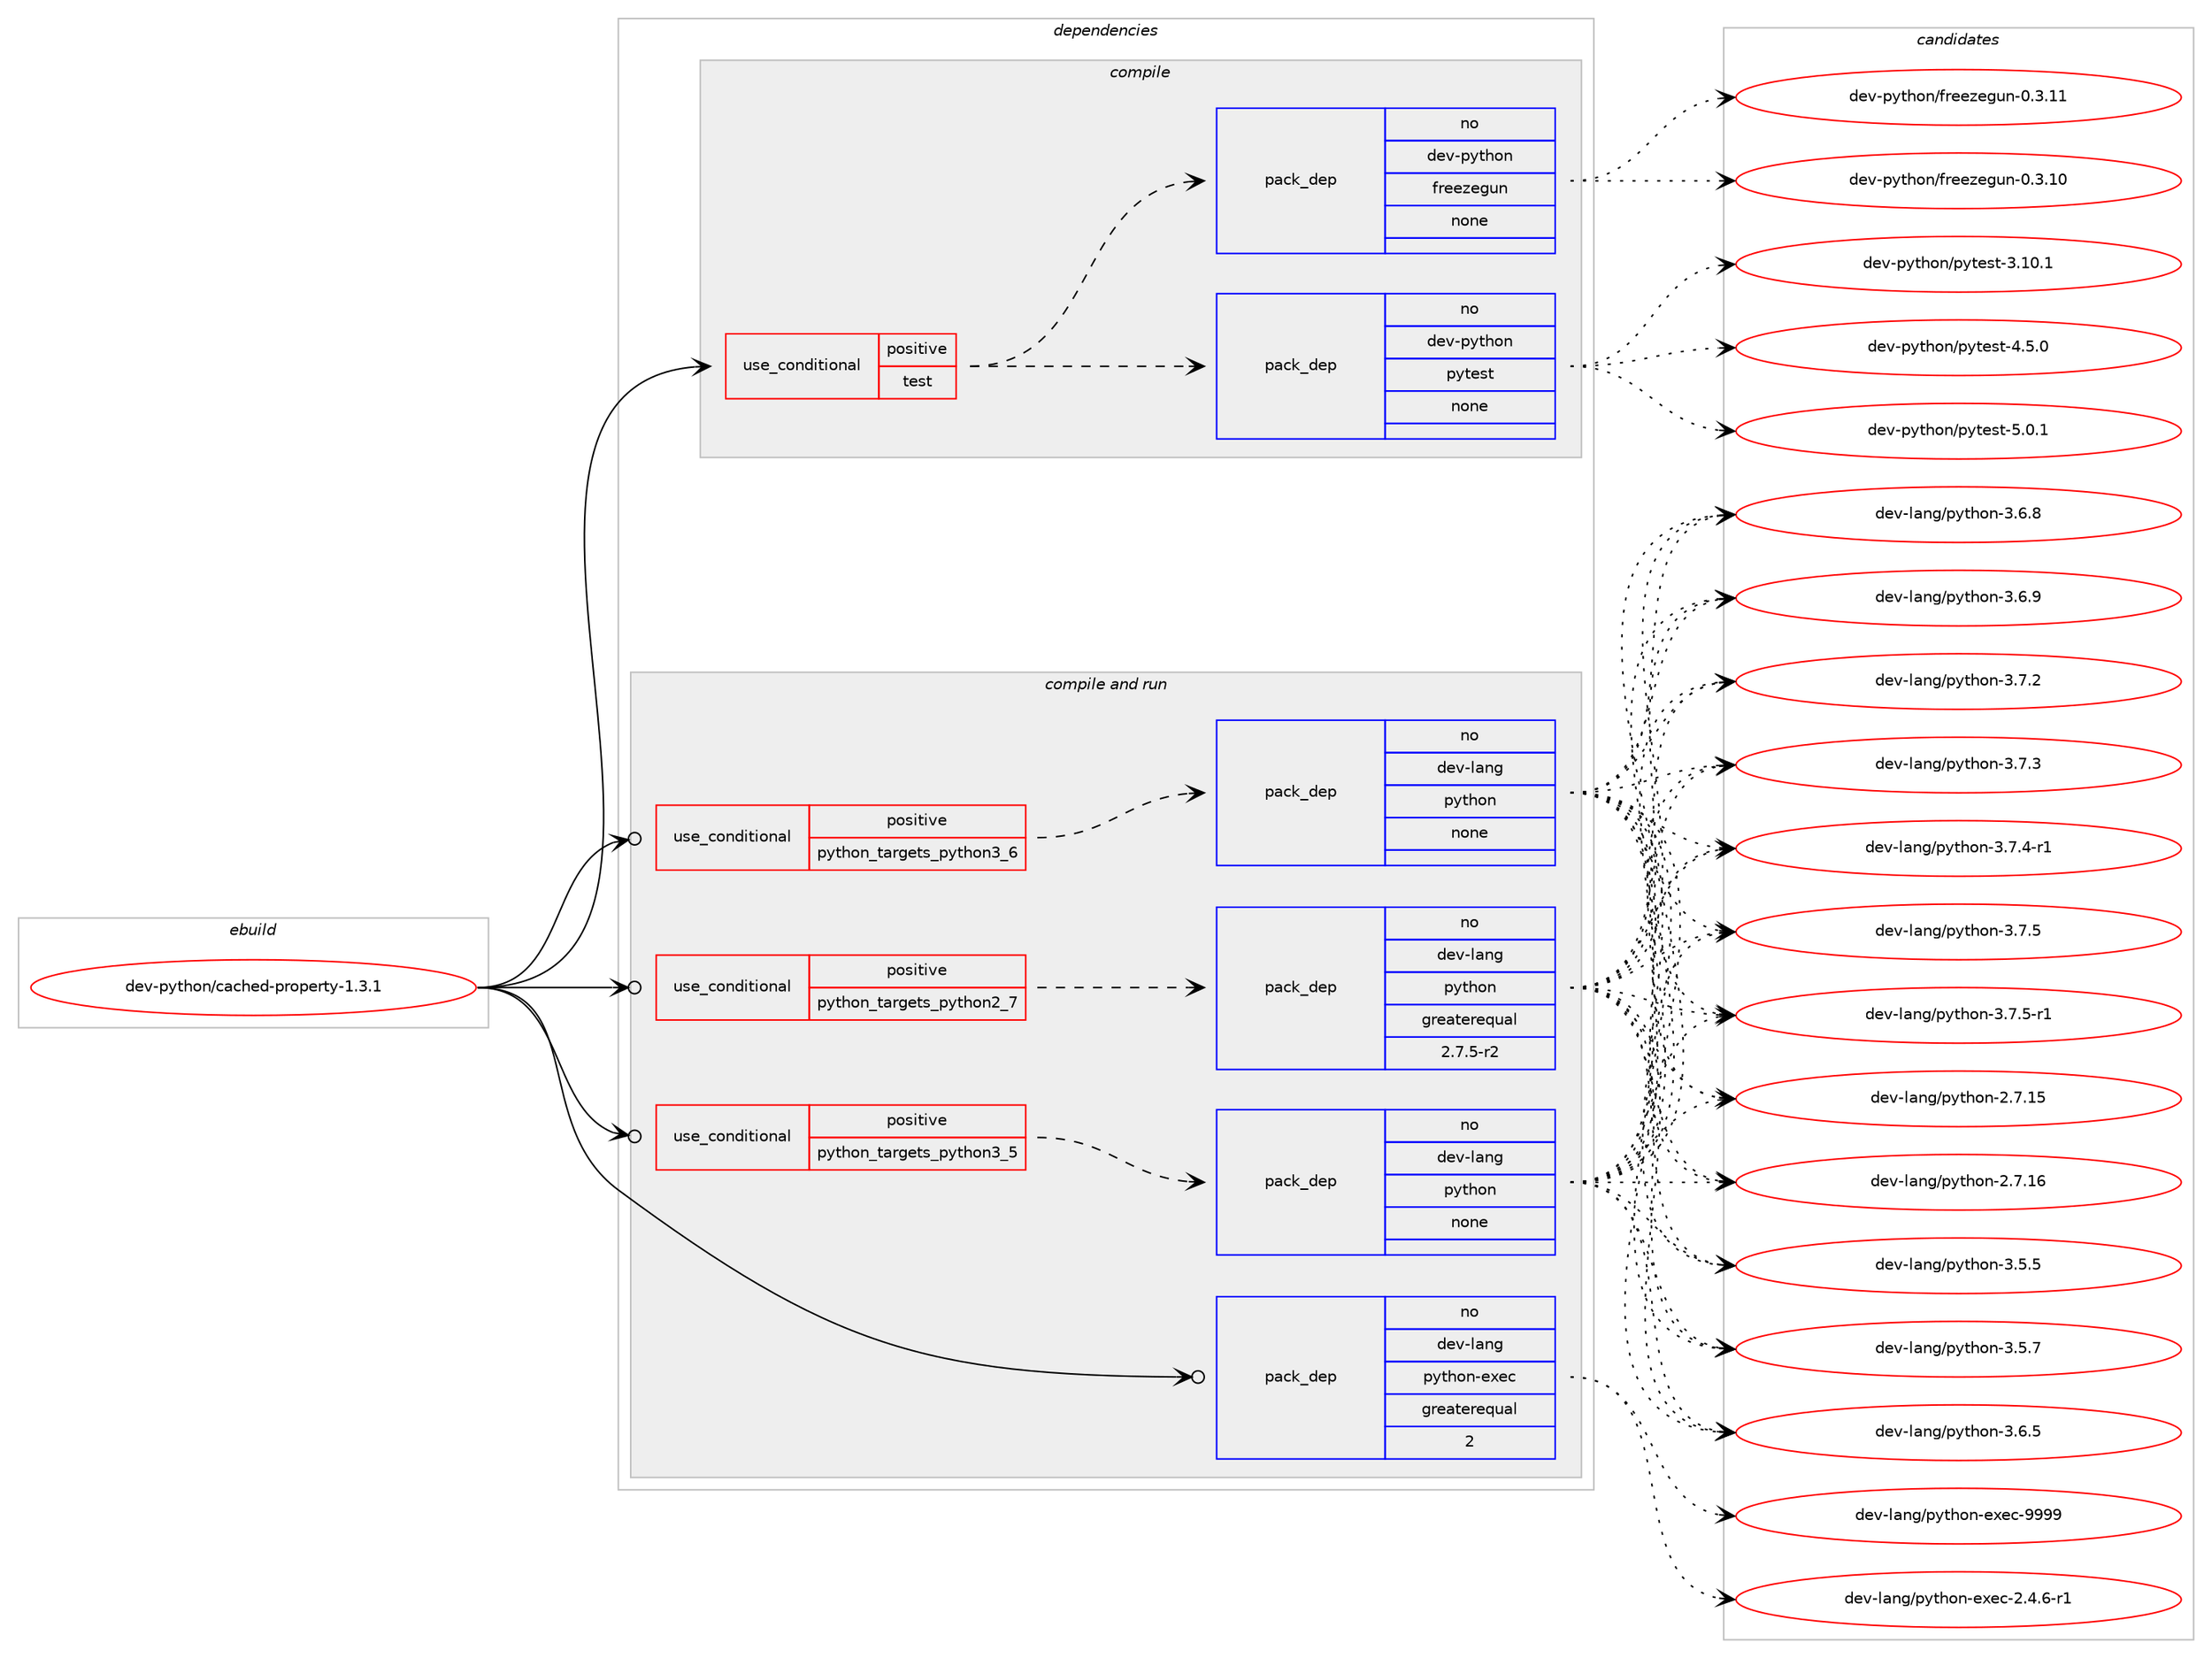 digraph prolog {

# *************
# Graph options
# *************

newrank=true;
concentrate=true;
compound=true;
graph [rankdir=LR,fontname=Helvetica,fontsize=10,ranksep=1.5];#, ranksep=2.5, nodesep=0.2];
edge  [arrowhead=vee];
node  [fontname=Helvetica,fontsize=10];

# **********
# The ebuild
# **********

subgraph cluster_leftcol {
color=gray;
rank=same;
label=<<i>ebuild</i>>;
id [label="dev-python/cached-property-1.3.1", color=red, width=4, href="../dev-python/cached-property-1.3.1.svg"];
}

# ****************
# The dependencies
# ****************

subgraph cluster_midcol {
color=gray;
label=<<i>dependencies</i>>;
subgraph cluster_compile {
fillcolor="#eeeeee";
style=filled;
label=<<i>compile</i>>;
subgraph cond137175 {
dependency597782 [label=<<TABLE BORDER="0" CELLBORDER="1" CELLSPACING="0" CELLPADDING="4"><TR><TD ROWSPAN="3" CELLPADDING="10">use_conditional</TD></TR><TR><TD>positive</TD></TR><TR><TD>test</TD></TR></TABLE>>, shape=none, color=red];
subgraph pack448830 {
dependency597783 [label=<<TABLE BORDER="0" CELLBORDER="1" CELLSPACING="0" CELLPADDING="4" WIDTH="220"><TR><TD ROWSPAN="6" CELLPADDING="30">pack_dep</TD></TR><TR><TD WIDTH="110">no</TD></TR><TR><TD>dev-python</TD></TR><TR><TD>pytest</TD></TR><TR><TD>none</TD></TR><TR><TD></TD></TR></TABLE>>, shape=none, color=blue];
}
dependency597782:e -> dependency597783:w [weight=20,style="dashed",arrowhead="vee"];
subgraph pack448831 {
dependency597784 [label=<<TABLE BORDER="0" CELLBORDER="1" CELLSPACING="0" CELLPADDING="4" WIDTH="220"><TR><TD ROWSPAN="6" CELLPADDING="30">pack_dep</TD></TR><TR><TD WIDTH="110">no</TD></TR><TR><TD>dev-python</TD></TR><TR><TD>freezegun</TD></TR><TR><TD>none</TD></TR><TR><TD></TD></TR></TABLE>>, shape=none, color=blue];
}
dependency597782:e -> dependency597784:w [weight=20,style="dashed",arrowhead="vee"];
}
id:e -> dependency597782:w [weight=20,style="solid",arrowhead="vee"];
}
subgraph cluster_compileandrun {
fillcolor="#eeeeee";
style=filled;
label=<<i>compile and run</i>>;
subgraph cond137176 {
dependency597785 [label=<<TABLE BORDER="0" CELLBORDER="1" CELLSPACING="0" CELLPADDING="4"><TR><TD ROWSPAN="3" CELLPADDING="10">use_conditional</TD></TR><TR><TD>positive</TD></TR><TR><TD>python_targets_python2_7</TD></TR></TABLE>>, shape=none, color=red];
subgraph pack448832 {
dependency597786 [label=<<TABLE BORDER="0" CELLBORDER="1" CELLSPACING="0" CELLPADDING="4" WIDTH="220"><TR><TD ROWSPAN="6" CELLPADDING="30">pack_dep</TD></TR><TR><TD WIDTH="110">no</TD></TR><TR><TD>dev-lang</TD></TR><TR><TD>python</TD></TR><TR><TD>greaterequal</TD></TR><TR><TD>2.7.5-r2</TD></TR></TABLE>>, shape=none, color=blue];
}
dependency597785:e -> dependency597786:w [weight=20,style="dashed",arrowhead="vee"];
}
id:e -> dependency597785:w [weight=20,style="solid",arrowhead="odotvee"];
subgraph cond137177 {
dependency597787 [label=<<TABLE BORDER="0" CELLBORDER="1" CELLSPACING="0" CELLPADDING="4"><TR><TD ROWSPAN="3" CELLPADDING="10">use_conditional</TD></TR><TR><TD>positive</TD></TR><TR><TD>python_targets_python3_5</TD></TR></TABLE>>, shape=none, color=red];
subgraph pack448833 {
dependency597788 [label=<<TABLE BORDER="0" CELLBORDER="1" CELLSPACING="0" CELLPADDING="4" WIDTH="220"><TR><TD ROWSPAN="6" CELLPADDING="30">pack_dep</TD></TR><TR><TD WIDTH="110">no</TD></TR><TR><TD>dev-lang</TD></TR><TR><TD>python</TD></TR><TR><TD>none</TD></TR><TR><TD></TD></TR></TABLE>>, shape=none, color=blue];
}
dependency597787:e -> dependency597788:w [weight=20,style="dashed",arrowhead="vee"];
}
id:e -> dependency597787:w [weight=20,style="solid",arrowhead="odotvee"];
subgraph cond137178 {
dependency597789 [label=<<TABLE BORDER="0" CELLBORDER="1" CELLSPACING="0" CELLPADDING="4"><TR><TD ROWSPAN="3" CELLPADDING="10">use_conditional</TD></TR><TR><TD>positive</TD></TR><TR><TD>python_targets_python3_6</TD></TR></TABLE>>, shape=none, color=red];
subgraph pack448834 {
dependency597790 [label=<<TABLE BORDER="0" CELLBORDER="1" CELLSPACING="0" CELLPADDING="4" WIDTH="220"><TR><TD ROWSPAN="6" CELLPADDING="30">pack_dep</TD></TR><TR><TD WIDTH="110">no</TD></TR><TR><TD>dev-lang</TD></TR><TR><TD>python</TD></TR><TR><TD>none</TD></TR><TR><TD></TD></TR></TABLE>>, shape=none, color=blue];
}
dependency597789:e -> dependency597790:w [weight=20,style="dashed",arrowhead="vee"];
}
id:e -> dependency597789:w [weight=20,style="solid",arrowhead="odotvee"];
subgraph pack448835 {
dependency597791 [label=<<TABLE BORDER="0" CELLBORDER="1" CELLSPACING="0" CELLPADDING="4" WIDTH="220"><TR><TD ROWSPAN="6" CELLPADDING="30">pack_dep</TD></TR><TR><TD WIDTH="110">no</TD></TR><TR><TD>dev-lang</TD></TR><TR><TD>python-exec</TD></TR><TR><TD>greaterequal</TD></TR><TR><TD>2</TD></TR></TABLE>>, shape=none, color=blue];
}
id:e -> dependency597791:w [weight=20,style="solid",arrowhead="odotvee"];
}
subgraph cluster_run {
fillcolor="#eeeeee";
style=filled;
label=<<i>run</i>>;
}
}

# **************
# The candidates
# **************

subgraph cluster_choices {
rank=same;
color=gray;
label=<<i>candidates</i>>;

subgraph choice448830 {
color=black;
nodesep=1;
choice100101118451121211161041111104711212111610111511645514649484649 [label="dev-python/pytest-3.10.1", color=red, width=4,href="../dev-python/pytest-3.10.1.svg"];
choice1001011184511212111610411111047112121116101115116455246534648 [label="dev-python/pytest-4.5.0", color=red, width=4,href="../dev-python/pytest-4.5.0.svg"];
choice1001011184511212111610411111047112121116101115116455346484649 [label="dev-python/pytest-5.0.1", color=red, width=4,href="../dev-python/pytest-5.0.1.svg"];
dependency597783:e -> choice100101118451121211161041111104711212111610111511645514649484649:w [style=dotted,weight="100"];
dependency597783:e -> choice1001011184511212111610411111047112121116101115116455246534648:w [style=dotted,weight="100"];
dependency597783:e -> choice1001011184511212111610411111047112121116101115116455346484649:w [style=dotted,weight="100"];
}
subgraph choice448831 {
color=black;
nodesep=1;
choice100101118451121211161041111104710211410110112210110311711045484651464948 [label="dev-python/freezegun-0.3.10", color=red, width=4,href="../dev-python/freezegun-0.3.10.svg"];
choice100101118451121211161041111104710211410110112210110311711045484651464949 [label="dev-python/freezegun-0.3.11", color=red, width=4,href="../dev-python/freezegun-0.3.11.svg"];
dependency597784:e -> choice100101118451121211161041111104710211410110112210110311711045484651464948:w [style=dotted,weight="100"];
dependency597784:e -> choice100101118451121211161041111104710211410110112210110311711045484651464949:w [style=dotted,weight="100"];
}
subgraph choice448832 {
color=black;
nodesep=1;
choice10010111845108971101034711212111610411111045504655464953 [label="dev-lang/python-2.7.15", color=red, width=4,href="../dev-lang/python-2.7.15.svg"];
choice10010111845108971101034711212111610411111045504655464954 [label="dev-lang/python-2.7.16", color=red, width=4,href="../dev-lang/python-2.7.16.svg"];
choice100101118451089711010347112121116104111110455146534653 [label="dev-lang/python-3.5.5", color=red, width=4,href="../dev-lang/python-3.5.5.svg"];
choice100101118451089711010347112121116104111110455146534655 [label="dev-lang/python-3.5.7", color=red, width=4,href="../dev-lang/python-3.5.7.svg"];
choice100101118451089711010347112121116104111110455146544653 [label="dev-lang/python-3.6.5", color=red, width=4,href="../dev-lang/python-3.6.5.svg"];
choice100101118451089711010347112121116104111110455146544656 [label="dev-lang/python-3.6.8", color=red, width=4,href="../dev-lang/python-3.6.8.svg"];
choice100101118451089711010347112121116104111110455146544657 [label="dev-lang/python-3.6.9", color=red, width=4,href="../dev-lang/python-3.6.9.svg"];
choice100101118451089711010347112121116104111110455146554650 [label="dev-lang/python-3.7.2", color=red, width=4,href="../dev-lang/python-3.7.2.svg"];
choice100101118451089711010347112121116104111110455146554651 [label="dev-lang/python-3.7.3", color=red, width=4,href="../dev-lang/python-3.7.3.svg"];
choice1001011184510897110103471121211161041111104551465546524511449 [label="dev-lang/python-3.7.4-r1", color=red, width=4,href="../dev-lang/python-3.7.4-r1.svg"];
choice100101118451089711010347112121116104111110455146554653 [label="dev-lang/python-3.7.5", color=red, width=4,href="../dev-lang/python-3.7.5.svg"];
choice1001011184510897110103471121211161041111104551465546534511449 [label="dev-lang/python-3.7.5-r1", color=red, width=4,href="../dev-lang/python-3.7.5-r1.svg"];
dependency597786:e -> choice10010111845108971101034711212111610411111045504655464953:w [style=dotted,weight="100"];
dependency597786:e -> choice10010111845108971101034711212111610411111045504655464954:w [style=dotted,weight="100"];
dependency597786:e -> choice100101118451089711010347112121116104111110455146534653:w [style=dotted,weight="100"];
dependency597786:e -> choice100101118451089711010347112121116104111110455146534655:w [style=dotted,weight="100"];
dependency597786:e -> choice100101118451089711010347112121116104111110455146544653:w [style=dotted,weight="100"];
dependency597786:e -> choice100101118451089711010347112121116104111110455146544656:w [style=dotted,weight="100"];
dependency597786:e -> choice100101118451089711010347112121116104111110455146544657:w [style=dotted,weight="100"];
dependency597786:e -> choice100101118451089711010347112121116104111110455146554650:w [style=dotted,weight="100"];
dependency597786:e -> choice100101118451089711010347112121116104111110455146554651:w [style=dotted,weight="100"];
dependency597786:e -> choice1001011184510897110103471121211161041111104551465546524511449:w [style=dotted,weight="100"];
dependency597786:e -> choice100101118451089711010347112121116104111110455146554653:w [style=dotted,weight="100"];
dependency597786:e -> choice1001011184510897110103471121211161041111104551465546534511449:w [style=dotted,weight="100"];
}
subgraph choice448833 {
color=black;
nodesep=1;
choice10010111845108971101034711212111610411111045504655464953 [label="dev-lang/python-2.7.15", color=red, width=4,href="../dev-lang/python-2.7.15.svg"];
choice10010111845108971101034711212111610411111045504655464954 [label="dev-lang/python-2.7.16", color=red, width=4,href="../dev-lang/python-2.7.16.svg"];
choice100101118451089711010347112121116104111110455146534653 [label="dev-lang/python-3.5.5", color=red, width=4,href="../dev-lang/python-3.5.5.svg"];
choice100101118451089711010347112121116104111110455146534655 [label="dev-lang/python-3.5.7", color=red, width=4,href="../dev-lang/python-3.5.7.svg"];
choice100101118451089711010347112121116104111110455146544653 [label="dev-lang/python-3.6.5", color=red, width=4,href="../dev-lang/python-3.6.5.svg"];
choice100101118451089711010347112121116104111110455146544656 [label="dev-lang/python-3.6.8", color=red, width=4,href="../dev-lang/python-3.6.8.svg"];
choice100101118451089711010347112121116104111110455146544657 [label="dev-lang/python-3.6.9", color=red, width=4,href="../dev-lang/python-3.6.9.svg"];
choice100101118451089711010347112121116104111110455146554650 [label="dev-lang/python-3.7.2", color=red, width=4,href="../dev-lang/python-3.7.2.svg"];
choice100101118451089711010347112121116104111110455146554651 [label="dev-lang/python-3.7.3", color=red, width=4,href="../dev-lang/python-3.7.3.svg"];
choice1001011184510897110103471121211161041111104551465546524511449 [label="dev-lang/python-3.7.4-r1", color=red, width=4,href="../dev-lang/python-3.7.4-r1.svg"];
choice100101118451089711010347112121116104111110455146554653 [label="dev-lang/python-3.7.5", color=red, width=4,href="../dev-lang/python-3.7.5.svg"];
choice1001011184510897110103471121211161041111104551465546534511449 [label="dev-lang/python-3.7.5-r1", color=red, width=4,href="../dev-lang/python-3.7.5-r1.svg"];
dependency597788:e -> choice10010111845108971101034711212111610411111045504655464953:w [style=dotted,weight="100"];
dependency597788:e -> choice10010111845108971101034711212111610411111045504655464954:w [style=dotted,weight="100"];
dependency597788:e -> choice100101118451089711010347112121116104111110455146534653:w [style=dotted,weight="100"];
dependency597788:e -> choice100101118451089711010347112121116104111110455146534655:w [style=dotted,weight="100"];
dependency597788:e -> choice100101118451089711010347112121116104111110455146544653:w [style=dotted,weight="100"];
dependency597788:e -> choice100101118451089711010347112121116104111110455146544656:w [style=dotted,weight="100"];
dependency597788:e -> choice100101118451089711010347112121116104111110455146544657:w [style=dotted,weight="100"];
dependency597788:e -> choice100101118451089711010347112121116104111110455146554650:w [style=dotted,weight="100"];
dependency597788:e -> choice100101118451089711010347112121116104111110455146554651:w [style=dotted,weight="100"];
dependency597788:e -> choice1001011184510897110103471121211161041111104551465546524511449:w [style=dotted,weight="100"];
dependency597788:e -> choice100101118451089711010347112121116104111110455146554653:w [style=dotted,weight="100"];
dependency597788:e -> choice1001011184510897110103471121211161041111104551465546534511449:w [style=dotted,weight="100"];
}
subgraph choice448834 {
color=black;
nodesep=1;
choice10010111845108971101034711212111610411111045504655464953 [label="dev-lang/python-2.7.15", color=red, width=4,href="../dev-lang/python-2.7.15.svg"];
choice10010111845108971101034711212111610411111045504655464954 [label="dev-lang/python-2.7.16", color=red, width=4,href="../dev-lang/python-2.7.16.svg"];
choice100101118451089711010347112121116104111110455146534653 [label="dev-lang/python-3.5.5", color=red, width=4,href="../dev-lang/python-3.5.5.svg"];
choice100101118451089711010347112121116104111110455146534655 [label="dev-lang/python-3.5.7", color=red, width=4,href="../dev-lang/python-3.5.7.svg"];
choice100101118451089711010347112121116104111110455146544653 [label="dev-lang/python-3.6.5", color=red, width=4,href="../dev-lang/python-3.6.5.svg"];
choice100101118451089711010347112121116104111110455146544656 [label="dev-lang/python-3.6.8", color=red, width=4,href="../dev-lang/python-3.6.8.svg"];
choice100101118451089711010347112121116104111110455146544657 [label="dev-lang/python-3.6.9", color=red, width=4,href="../dev-lang/python-3.6.9.svg"];
choice100101118451089711010347112121116104111110455146554650 [label="dev-lang/python-3.7.2", color=red, width=4,href="../dev-lang/python-3.7.2.svg"];
choice100101118451089711010347112121116104111110455146554651 [label="dev-lang/python-3.7.3", color=red, width=4,href="../dev-lang/python-3.7.3.svg"];
choice1001011184510897110103471121211161041111104551465546524511449 [label="dev-lang/python-3.7.4-r1", color=red, width=4,href="../dev-lang/python-3.7.4-r1.svg"];
choice100101118451089711010347112121116104111110455146554653 [label="dev-lang/python-3.7.5", color=red, width=4,href="../dev-lang/python-3.7.5.svg"];
choice1001011184510897110103471121211161041111104551465546534511449 [label="dev-lang/python-3.7.5-r1", color=red, width=4,href="../dev-lang/python-3.7.5-r1.svg"];
dependency597790:e -> choice10010111845108971101034711212111610411111045504655464953:w [style=dotted,weight="100"];
dependency597790:e -> choice10010111845108971101034711212111610411111045504655464954:w [style=dotted,weight="100"];
dependency597790:e -> choice100101118451089711010347112121116104111110455146534653:w [style=dotted,weight="100"];
dependency597790:e -> choice100101118451089711010347112121116104111110455146534655:w [style=dotted,weight="100"];
dependency597790:e -> choice100101118451089711010347112121116104111110455146544653:w [style=dotted,weight="100"];
dependency597790:e -> choice100101118451089711010347112121116104111110455146544656:w [style=dotted,weight="100"];
dependency597790:e -> choice100101118451089711010347112121116104111110455146544657:w [style=dotted,weight="100"];
dependency597790:e -> choice100101118451089711010347112121116104111110455146554650:w [style=dotted,weight="100"];
dependency597790:e -> choice100101118451089711010347112121116104111110455146554651:w [style=dotted,weight="100"];
dependency597790:e -> choice1001011184510897110103471121211161041111104551465546524511449:w [style=dotted,weight="100"];
dependency597790:e -> choice100101118451089711010347112121116104111110455146554653:w [style=dotted,weight="100"];
dependency597790:e -> choice1001011184510897110103471121211161041111104551465546534511449:w [style=dotted,weight="100"];
}
subgraph choice448835 {
color=black;
nodesep=1;
choice10010111845108971101034711212111610411111045101120101994550465246544511449 [label="dev-lang/python-exec-2.4.6-r1", color=red, width=4,href="../dev-lang/python-exec-2.4.6-r1.svg"];
choice10010111845108971101034711212111610411111045101120101994557575757 [label="dev-lang/python-exec-9999", color=red, width=4,href="../dev-lang/python-exec-9999.svg"];
dependency597791:e -> choice10010111845108971101034711212111610411111045101120101994550465246544511449:w [style=dotted,weight="100"];
dependency597791:e -> choice10010111845108971101034711212111610411111045101120101994557575757:w [style=dotted,weight="100"];
}
}

}
